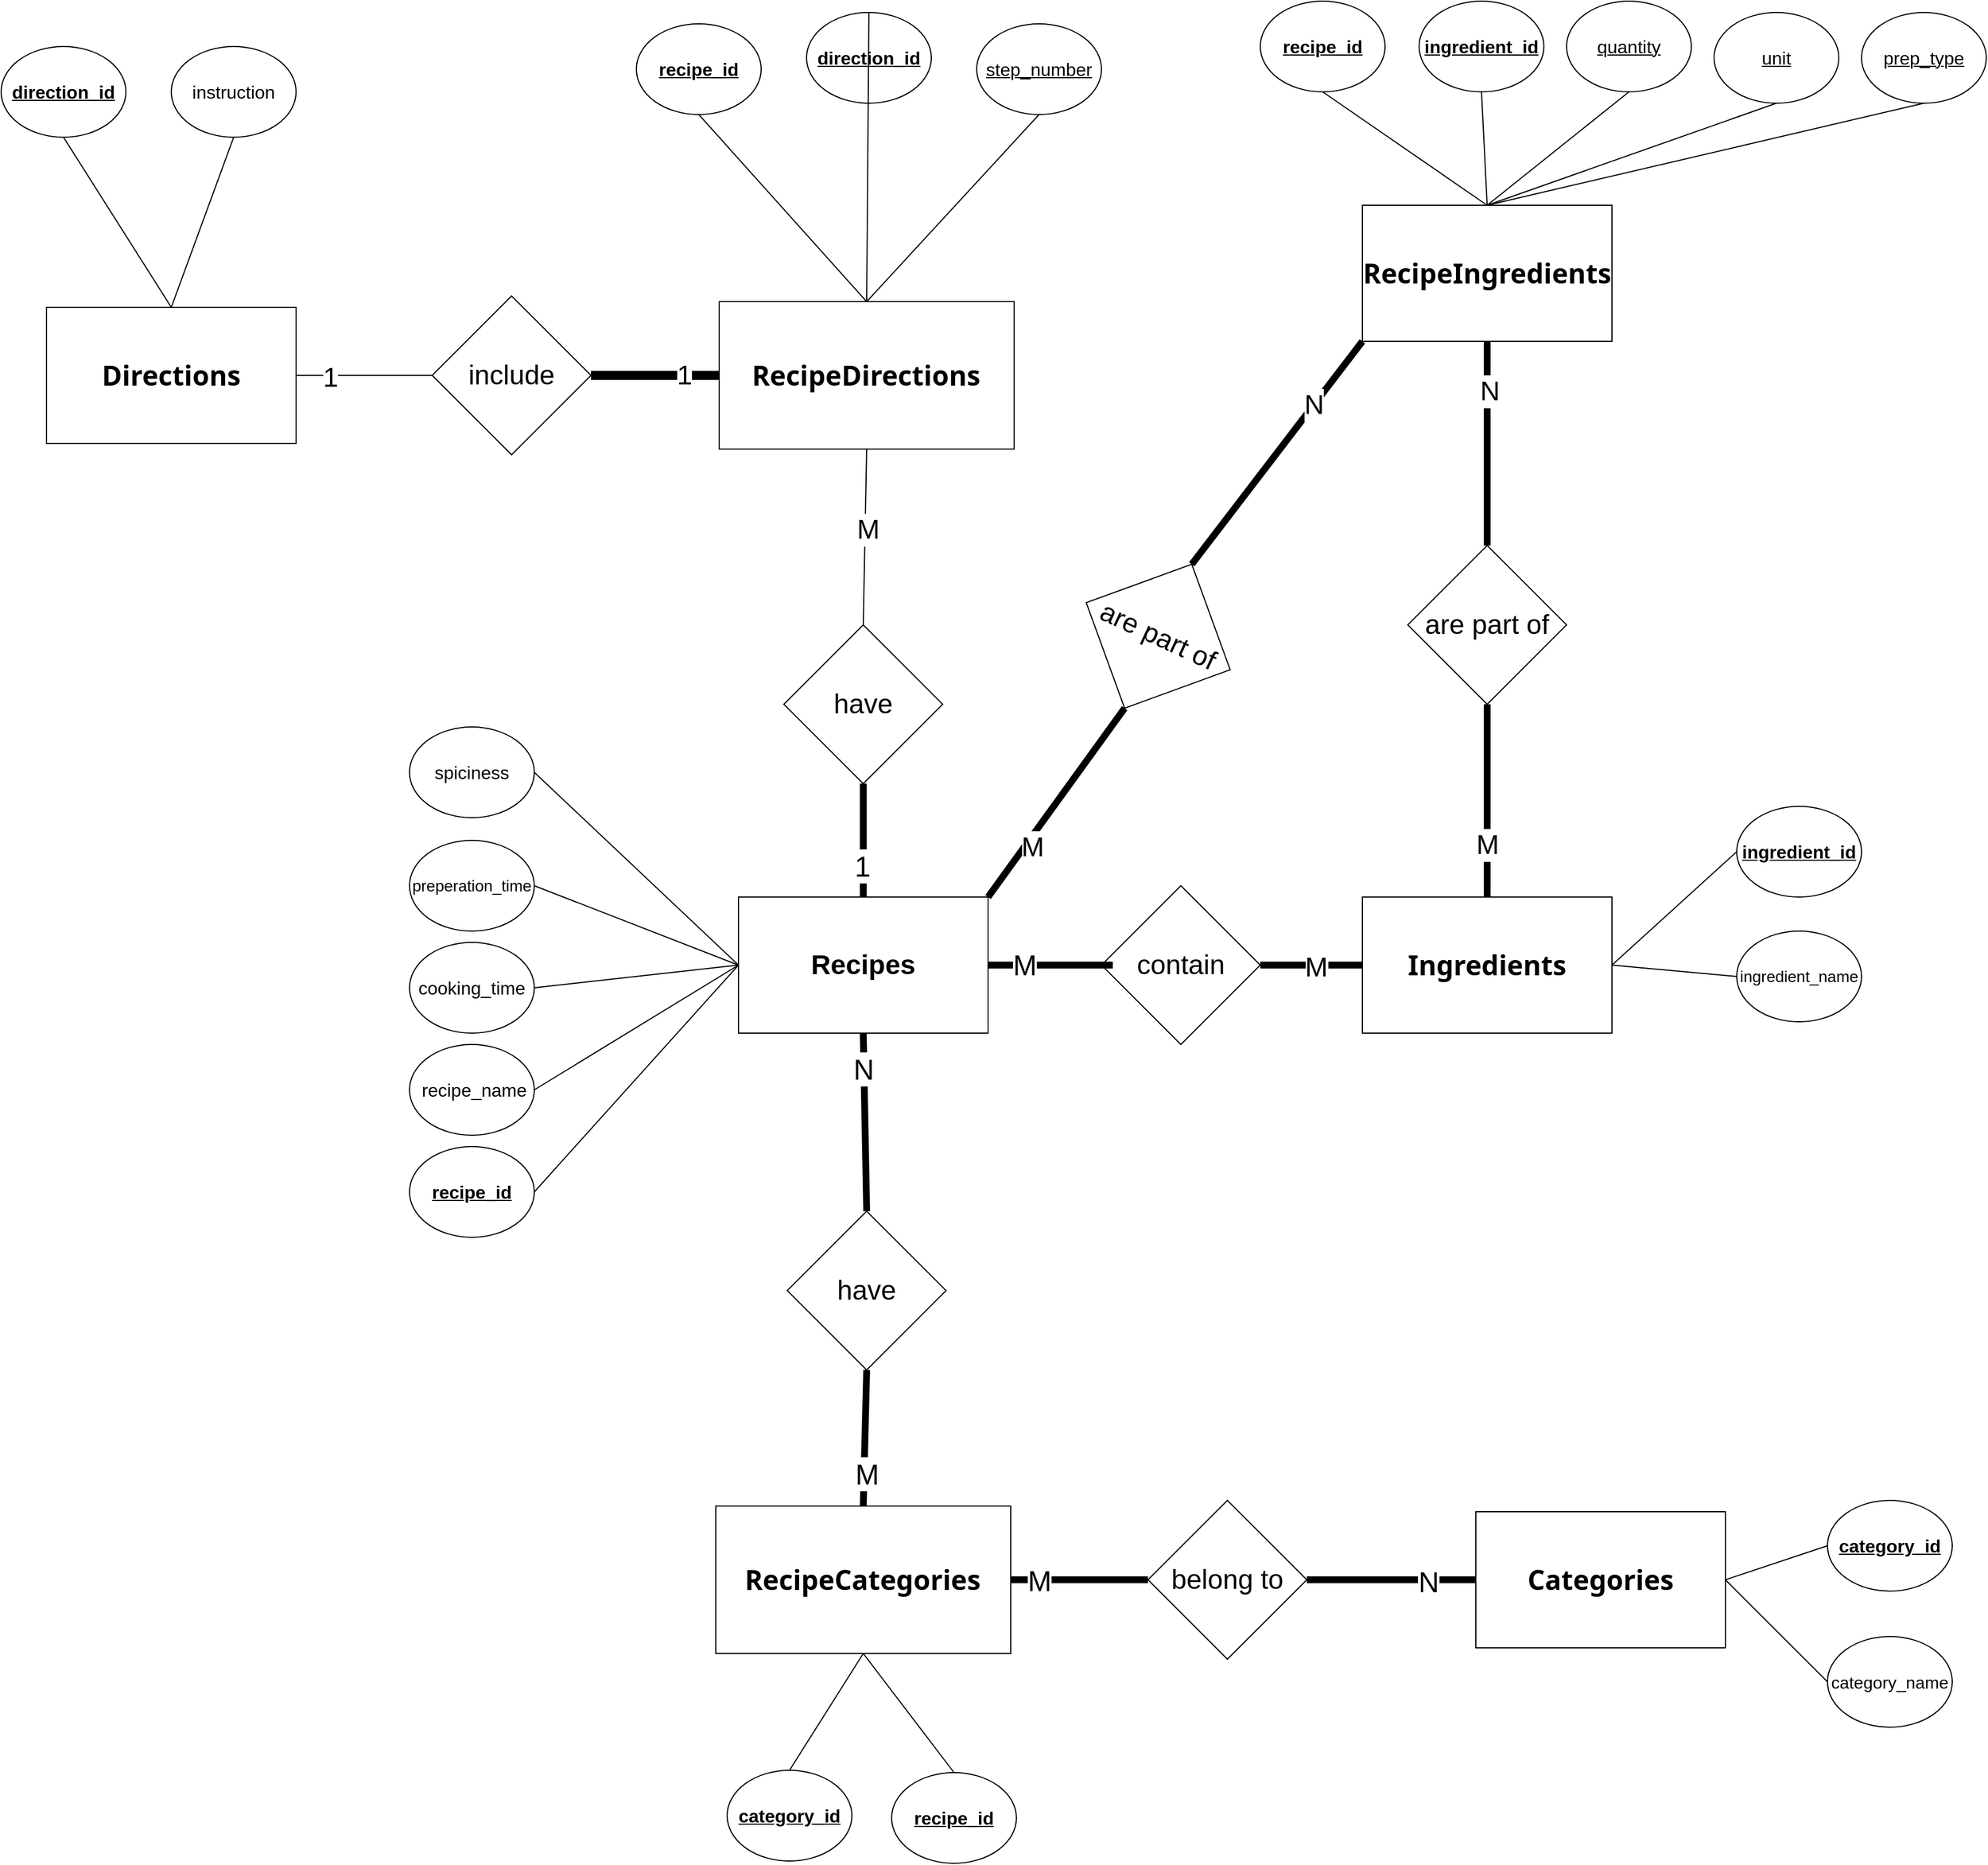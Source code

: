 <mxfile version="23.1.6" type="device">
  <diagram id="R2lEEEUBdFMjLlhIrx00" name="Page-1">
    <mxGraphModel dx="3915" dy="2660" grid="1" gridSize="10" guides="1" tooltips="1" connect="1" arrows="1" fold="1" page="1" pageScale="1" pageWidth="850" pageHeight="1100" math="0" shadow="0" extFonts="Permanent Marker^https://fonts.googleapis.com/css?family=Permanent+Marker">
      <root>
        <mxCell id="0" />
        <mxCell id="1" parent="0" />
        <mxCell id="unJ9gnNb-Jezl2MU4Mml-9" value="&lt;h1&gt;&lt;b&gt;&lt;font&gt;Recipes&lt;/font&gt;&lt;/b&gt;&lt;/h1&gt;" style="rounded=0;whiteSpace=wrap;html=1;fillColor=#FFFFFF;fontColor=#000000;" parent="1" vertex="1">
          <mxGeometry x="340" y="250" width="220" height="120" as="geometry" />
        </mxCell>
        <mxCell id="unJ9gnNb-Jezl2MU4Mml-10" value="&lt;h1&gt;&lt;strong style=&quot;border: 0px solid rgb(227, 227, 227); box-sizing: border-box; caret-color: rgb(236, 236, 236); font-family: Söhne, ui-sans-serif, system-ui, -apple-system, &amp;quot;Segoe UI&amp;quot;, Roboto, Ubuntu, Cantarell, &amp;quot;Noto Sans&amp;quot;, sans-serif, &amp;quot;Helvetica Neue&amp;quot;, Arial, &amp;quot;Apple Color Emoji&amp;quot;, &amp;quot;Segoe UI Emoji&amp;quot;, &amp;quot;Segoe UI Symbol&amp;quot;, &amp;quot;Noto Color Emoji&amp;quot;; text-align: left;&quot;&gt;&lt;font style=&quot;font-size: 24px;&quot;&gt;Ingredients&lt;/font&gt;&lt;/strong&gt;&lt;br&gt;&lt;/h1&gt;" style="rounded=0;whiteSpace=wrap;html=1;fillColor=#FFFFFF;fontColor=#000000;" parent="1" vertex="1">
          <mxGeometry x="890" y="250" width="220" height="120" as="geometry" />
        </mxCell>
        <mxCell id="unJ9gnNb-Jezl2MU4Mml-11" value="&lt;h1&gt;&lt;strong style=&quot;border: 0px solid rgb(227, 227, 227); box-sizing: border-box; caret-color: rgb(236, 236, 236); font-family: Söhne, ui-sans-serif, system-ui, -apple-system, &amp;quot;Segoe UI&amp;quot;, Roboto, Ubuntu, Cantarell, &amp;quot;Noto Sans&amp;quot;, sans-serif, &amp;quot;Helvetica Neue&amp;quot;, Arial, &amp;quot;Apple Color Emoji&amp;quot;, &amp;quot;Segoe UI Emoji&amp;quot;, &amp;quot;Segoe UI Symbol&amp;quot;, &amp;quot;Noto Color Emoji&amp;quot;; text-align: left;&quot;&gt;&lt;font style=&quot;font-size: 24px;&quot;&gt;Directions&lt;/font&gt;&lt;/strong&gt;&lt;br&gt;&lt;/h1&gt;" style="rounded=0;whiteSpace=wrap;html=1;fillColor=#FFFFFF;fontColor=#000000;" parent="1" vertex="1">
          <mxGeometry x="-270" y="-270" width="220" height="120" as="geometry" />
        </mxCell>
        <mxCell id="unJ9gnNb-Jezl2MU4Mml-12" value="&lt;h1&gt;&lt;strong style=&quot;border: 0px solid rgb(227, 227, 227); box-sizing: border-box; caret-color: rgb(236, 236, 236); font-family: Söhne, ui-sans-serif, system-ui, -apple-system, &amp;quot;Segoe UI&amp;quot;, Roboto, Ubuntu, Cantarell, &amp;quot;Noto Sans&amp;quot;, sans-serif, &amp;quot;Helvetica Neue&amp;quot;, Arial, &amp;quot;Apple Color Emoji&amp;quot;, &amp;quot;Segoe UI Emoji&amp;quot;, &amp;quot;Segoe UI Symbol&amp;quot;, &amp;quot;Noto Color Emoji&amp;quot;; text-align: left;&quot;&gt;&lt;font style=&quot;font-size: 24px;&quot;&gt;Categories&lt;/font&gt;&lt;/strong&gt;&lt;br&gt;&lt;/h1&gt;" style="rounded=0;whiteSpace=wrap;html=1;fillColor=#FFFFFF;fontColor=#000000;" parent="1" vertex="1">
          <mxGeometry x="990" y="792" width="220" height="120" as="geometry" />
        </mxCell>
        <mxCell id="unJ9gnNb-Jezl2MU4Mml-15" value="&lt;h1&gt;&lt;strong style=&quot;border: 0px solid rgb(227, 227, 227); box-sizing: border-box; caret-color: rgb(236, 236, 236); font-family: Söhne, ui-sans-serif, system-ui, -apple-system, &amp;quot;Segoe UI&amp;quot;, Roboto, Ubuntu, Cantarell, &amp;quot;Noto Sans&amp;quot;, sans-serif, &amp;quot;Helvetica Neue&amp;quot;, Arial, &amp;quot;Apple Color Emoji&amp;quot;, &amp;quot;Segoe UI Emoji&amp;quot;, &amp;quot;Segoe UI Symbol&amp;quot;, &amp;quot;Noto Color Emoji&amp;quot;; text-align: left;&quot;&gt;&lt;font style=&quot;font-size: 24px;&quot;&gt;RecipeIngredients&lt;/font&gt;&lt;/strong&gt;&lt;br&gt;&lt;/h1&gt;" style="rounded=0;whiteSpace=wrap;html=1;fillColor=#FFFFFF;fontColor=#000000;" parent="1" vertex="1">
          <mxGeometry x="890" y="-360" width="220" height="120" as="geometry" />
        </mxCell>
        <mxCell id="unJ9gnNb-Jezl2MU4Mml-17" value="&lt;font size=&quot;1&quot;&gt;&lt;u style=&quot;font-size: 16px;&quot;&gt;&lt;b&gt;recipe_id&lt;/b&gt;&lt;/u&gt;&lt;/font&gt;" style="ellipse;whiteSpace=wrap;html=1;fillColor=#FFFFFF;fontColor=#000000;" parent="1" vertex="1">
          <mxGeometry x="50" y="470" width="110" height="80" as="geometry" />
        </mxCell>
        <mxCell id="unJ9gnNb-Jezl2MU4Mml-18" value="&lt;font style=&quot;font-size: 16px;&quot;&gt;&amp;nbsp; recipe_name&lt;/font&gt;" style="ellipse;whiteSpace=wrap;html=1;fillColor=#FFFFFF;align=left;fontColor=#000000;" parent="1" vertex="1">
          <mxGeometry x="50" y="380" width="110" height="80" as="geometry" />
        </mxCell>
        <mxCell id="unJ9gnNb-Jezl2MU4Mml-19" value="&lt;font style=&quot;font-size: 16px;&quot;&gt;cooking_time&lt;/font&gt;" style="ellipse;whiteSpace=wrap;html=1;fillColor=#FFFFFF;fontColor=#000000;" parent="1" vertex="1">
          <mxGeometry x="50" y="290" width="110" height="80" as="geometry" />
        </mxCell>
        <mxCell id="unJ9gnNb-Jezl2MU4Mml-20" value="&lt;font style=&quot;font-size: 14px;&quot;&gt;preperation_time&lt;/font&gt;" style="ellipse;whiteSpace=wrap;html=1;fillColor=#FFFFFF;fontColor=#000000;" parent="1" vertex="1">
          <mxGeometry x="50" y="200" width="110" height="80" as="geometry" />
        </mxCell>
        <mxCell id="unJ9gnNb-Jezl2MU4Mml-21" value="&lt;font style=&quot;font-size: 16px;&quot;&gt;spiciness&lt;/font&gt;" style="ellipse;whiteSpace=wrap;html=1;fillColor=#FFFFFF;fontColor=#000000;" parent="1" vertex="1">
          <mxGeometry x="50" y="100" width="110" height="80" as="geometry" />
        </mxCell>
        <mxCell id="unJ9gnNb-Jezl2MU4Mml-22" value="" style="endArrow=none;html=1;rounded=0;entryX=1;entryY=0.5;entryDx=0;entryDy=0;exitX=0;exitY=0.5;exitDx=0;exitDy=0;fillColor=#FFFFFF;fontColor=#000000;" parent="1" source="unJ9gnNb-Jezl2MU4Mml-9" target="unJ9gnNb-Jezl2MU4Mml-17" edge="1">
          <mxGeometry width="50" height="50" relative="1" as="geometry">
            <mxPoint x="410" y="260" as="sourcePoint" />
            <mxPoint x="460" y="210" as="targetPoint" />
          </mxGeometry>
        </mxCell>
        <mxCell id="unJ9gnNb-Jezl2MU4Mml-23" value="" style="endArrow=none;html=1;rounded=0;entryX=1;entryY=0.5;entryDx=0;entryDy=0;exitX=0;exitY=0.5;exitDx=0;exitDy=0;fillColor=#FFFFFF;fontColor=#000000;" parent="1" source="unJ9gnNb-Jezl2MU4Mml-9" target="unJ9gnNb-Jezl2MU4Mml-18" edge="1">
          <mxGeometry width="50" height="50" relative="1" as="geometry">
            <mxPoint x="425" y="200" as="sourcePoint" />
            <mxPoint x="185" y="120" as="targetPoint" />
          </mxGeometry>
        </mxCell>
        <mxCell id="unJ9gnNb-Jezl2MU4Mml-24" value="" style="endArrow=none;html=1;rounded=0;entryX=1;entryY=0.5;entryDx=0;entryDy=0;exitX=0;exitY=0.5;exitDx=0;exitDy=0;fillColor=#FFFFFF;fontColor=#000000;" parent="1" source="unJ9gnNb-Jezl2MU4Mml-9" target="unJ9gnNb-Jezl2MU4Mml-19" edge="1">
          <mxGeometry width="50" height="50" relative="1" as="geometry">
            <mxPoint x="430" y="190" as="sourcePoint" />
            <mxPoint x="310" y="120" as="targetPoint" />
          </mxGeometry>
        </mxCell>
        <mxCell id="unJ9gnNb-Jezl2MU4Mml-25" value="" style="endArrow=none;html=1;rounded=0;entryX=1;entryY=0.5;entryDx=0;entryDy=0;exitX=0;exitY=0.5;exitDx=0;exitDy=0;fillColor=#FFFFFF;fontColor=#000000;" parent="1" source="unJ9gnNb-Jezl2MU4Mml-9" target="unJ9gnNb-Jezl2MU4Mml-20" edge="1">
          <mxGeometry width="50" height="50" relative="1" as="geometry">
            <mxPoint x="445" y="220" as="sourcePoint" />
            <mxPoint x="320" y="130" as="targetPoint" />
          </mxGeometry>
        </mxCell>
        <mxCell id="unJ9gnNb-Jezl2MU4Mml-26" value="" style="endArrow=none;html=1;rounded=0;entryX=1;entryY=0.5;entryDx=0;entryDy=0;exitX=0;exitY=0.5;exitDx=0;exitDy=0;fillColor=#FFFFFF;fontColor=#000000;" parent="1" source="unJ9gnNb-Jezl2MU4Mml-9" target="unJ9gnNb-Jezl2MU4Mml-21" edge="1">
          <mxGeometry width="50" height="50" relative="1" as="geometry">
            <mxPoint x="455" y="230" as="sourcePoint" />
            <mxPoint x="330" y="140" as="targetPoint" />
          </mxGeometry>
        </mxCell>
        <mxCell id="5X70_3H_puwpSHRubpwN-1" value="&lt;font style=&quot;font-size: 16px;&quot;&gt;&lt;b&gt;&lt;u&gt;ingredient_id&lt;/u&gt;&lt;/b&gt;&lt;/font&gt;" style="ellipse;whiteSpace=wrap;html=1;fillColor=#FFFFFF;fontColor=#000000;" parent="1" vertex="1">
          <mxGeometry x="1220" y="170" width="110" height="80" as="geometry" />
        </mxCell>
        <mxCell id="5X70_3H_puwpSHRubpwN-2" value="" style="endArrow=none;html=1;rounded=0;entryX=1;entryY=0.5;entryDx=0;entryDy=0;exitX=0;exitY=0.5;exitDx=0;exitDy=0;fillColor=#FFFFFF;fontColor=#000000;" parent="1" source="5X70_3H_puwpSHRubpwN-1" target="unJ9gnNb-Jezl2MU4Mml-10" edge="1">
          <mxGeometry width="50" height="50" relative="1" as="geometry">
            <mxPoint x="1330" y="310" as="sourcePoint" />
            <mxPoint x="1320" y="140" as="targetPoint" />
          </mxGeometry>
        </mxCell>
        <mxCell id="5X70_3H_puwpSHRubpwN-3" value="&lt;font style=&quot;font-size: 14px;&quot;&gt;ingredient_name&lt;/font&gt;" style="ellipse;whiteSpace=wrap;html=1;fillColor=#FFFFFF;fontColor=#000000;" parent="1" vertex="1">
          <mxGeometry x="1220" y="280" width="110" height="80" as="geometry" />
        </mxCell>
        <mxCell id="5X70_3H_puwpSHRubpwN-4" value="" style="endArrow=none;html=1;rounded=0;entryX=1;entryY=0.5;entryDx=0;entryDy=0;exitX=0;exitY=0.5;exitDx=0;exitDy=0;fillColor=#FFFFFF;fontColor=#000000;" parent="1" source="5X70_3H_puwpSHRubpwN-3" target="unJ9gnNb-Jezl2MU4Mml-10" edge="1">
          <mxGeometry width="50" height="50" relative="1" as="geometry">
            <mxPoint x="1230" y="220" as="sourcePoint" />
            <mxPoint x="1110" y="320" as="targetPoint" />
          </mxGeometry>
        </mxCell>
        <mxCell id="5X70_3H_puwpSHRubpwN-5" value="&lt;font style=&quot;font-size: 16px;&quot;&gt;&lt;b&gt;&lt;u&gt;direction_id&lt;/u&gt;&lt;/b&gt;&lt;/font&gt;" style="ellipse;whiteSpace=wrap;html=1;fillColor=#FFFFFF;fontColor=#000000;" parent="1" vertex="1">
          <mxGeometry x="-310" y="-500" width="110" height="80" as="geometry" />
        </mxCell>
        <mxCell id="5X70_3H_puwpSHRubpwN-6" value="&lt;font style=&quot;font-size: 16px;&quot;&gt;instruction&lt;/font&gt;" style="ellipse;whiteSpace=wrap;html=1;fillColor=#FFFFFF;fontColor=#000000;" parent="1" vertex="1">
          <mxGeometry x="-160" y="-500" width="110" height="80" as="geometry" />
        </mxCell>
        <mxCell id="5X70_3H_puwpSHRubpwN-7" value="" style="endArrow=none;html=1;rounded=0;entryX=0.5;entryY=0;entryDx=0;entryDy=0;exitX=0.5;exitY=1;exitDx=0;exitDy=0;fillColor=#FFFFFF;fontColor=#000000;" parent="1" source="5X70_3H_puwpSHRubpwN-5" target="unJ9gnNb-Jezl2MU4Mml-11" edge="1">
          <mxGeometry width="50" height="50" relative="1" as="geometry">
            <mxPoint x="50" y="-410" as="sourcePoint" />
            <mxPoint x="-40" y="-300" as="targetPoint" />
            <Array as="points" />
          </mxGeometry>
        </mxCell>
        <mxCell id="5X70_3H_puwpSHRubpwN-8" value="" style="endArrow=none;html=1;rounded=0;entryX=0.5;entryY=0;entryDx=0;entryDy=0;exitX=0.5;exitY=1;exitDx=0;exitDy=0;fillColor=#FFFFFF;fontColor=#000000;" parent="1" source="5X70_3H_puwpSHRubpwN-6" target="unJ9gnNb-Jezl2MU4Mml-11" edge="1">
          <mxGeometry width="50" height="50" relative="1" as="geometry">
            <mxPoint x="50" y="-240" as="sourcePoint" />
            <mxPoint x="-30" y="-190" as="targetPoint" />
            <Array as="points" />
          </mxGeometry>
        </mxCell>
        <mxCell id="5X70_3H_puwpSHRubpwN-9" value="&lt;font style=&quot;font-size: 16px;&quot;&gt;&lt;b&gt;&lt;u&gt;category_id&lt;/u&gt;&lt;/b&gt;&lt;/font&gt;" style="ellipse;whiteSpace=wrap;html=1;fillColor=#FFFFFF;fontColor=#000000;" parent="1" vertex="1">
          <mxGeometry x="1300" y="782" width="110" height="80" as="geometry" />
        </mxCell>
        <mxCell id="5X70_3H_puwpSHRubpwN-10" value="&lt;font style=&quot;font-size: 15px;&quot;&gt;category_name&lt;/font&gt;" style="ellipse;whiteSpace=wrap;html=1;fillColor=#FFFFFF;fontColor=#000000;" parent="1" vertex="1">
          <mxGeometry x="1300" y="902" width="110" height="80" as="geometry" />
        </mxCell>
        <mxCell id="5X70_3H_puwpSHRubpwN-11" value="" style="endArrow=none;html=1;rounded=0;entryX=1;entryY=0.5;entryDx=0;entryDy=0;exitX=0;exitY=0.5;exitDx=0;exitDy=0;fillColor=#FFFFFF;fontColor=#000000;" parent="1" source="5X70_3H_puwpSHRubpwN-9" target="unJ9gnNb-Jezl2MU4Mml-12" edge="1">
          <mxGeometry width="50" height="50" relative="1" as="geometry">
            <mxPoint x="1330" y="672" as="sourcePoint" />
            <mxPoint x="1240" y="882" as="targetPoint" />
            <Array as="points" />
          </mxGeometry>
        </mxCell>
        <mxCell id="5X70_3H_puwpSHRubpwN-12" value="" style="endArrow=none;html=1;rounded=0;entryX=1;entryY=0.5;entryDx=0;entryDy=0;exitX=0;exitY=0.5;exitDx=0;exitDy=0;fillColor=#FFFFFF;fontColor=#000000;" parent="1" source="5X70_3H_puwpSHRubpwN-10" target="unJ9gnNb-Jezl2MU4Mml-12" edge="1">
          <mxGeometry width="50" height="50" relative="1" as="geometry">
            <mxPoint x="1330" y="842" as="sourcePoint" />
            <mxPoint x="1240" y="882" as="targetPoint" />
            <Array as="points" />
          </mxGeometry>
        </mxCell>
        <mxCell id="5X70_3H_puwpSHRubpwN-13" value="&lt;font style=&quot;font-size: 16px;&quot;&gt;&lt;b&gt;&lt;u&gt;recipe_id&lt;/u&gt;&lt;/b&gt;&lt;/font&gt;" style="ellipse;whiteSpace=wrap;html=1;fillColor=#FFFFFF;fontColor=#000000;" parent="1" vertex="1">
          <mxGeometry x="475" y="1022" width="110" height="80" as="geometry" />
        </mxCell>
        <mxCell id="5X70_3H_puwpSHRubpwN-14" value="&lt;b style=&quot;border-color: var(--border-color); caret-color: rgb(255, 255, 255); font-size: 16px;&quot;&gt;&lt;u style=&quot;border-color: var(--border-color);&quot;&gt;category_id&lt;/u&gt;&lt;/b&gt;" style="ellipse;whiteSpace=wrap;html=1;fillColor=#FFFFFF;fontColor=#000000;" parent="1" vertex="1">
          <mxGeometry x="330" y="1020" width="110" height="80" as="geometry" />
        </mxCell>
        <mxCell id="5X70_3H_puwpSHRubpwN-15" value="" style="endArrow=none;html=1;rounded=0;exitX=0.5;exitY=0;exitDx=0;exitDy=0;entryX=0.5;entryY=1;entryDx=0;entryDy=0;fillColor=#FFFFFF;fontColor=#000000;" parent="1" source="5X70_3H_puwpSHRubpwN-13" target="IqhT8fRPCh5wSAFW7fhL-16" edge="1">
          <mxGeometry width="50" height="50" relative="1" as="geometry">
            <mxPoint x="1335" y="1122" as="sourcePoint" />
            <mxPoint x="455" y="912" as="targetPoint" />
            <Array as="points" />
          </mxGeometry>
        </mxCell>
        <mxCell id="5X70_3H_puwpSHRubpwN-16" value="" style="endArrow=none;html=1;rounded=0;entryX=0.5;entryY=1;entryDx=0;entryDy=0;exitX=0.5;exitY=0;exitDx=0;exitDy=0;fillColor=#FFFFFF;fontColor=#000000;" parent="1" source="5X70_3H_puwpSHRubpwN-14" target="IqhT8fRPCh5wSAFW7fhL-16" edge="1">
          <mxGeometry width="50" height="50" relative="1" as="geometry">
            <mxPoint x="1335" y="1292" as="sourcePoint" />
            <mxPoint x="455" y="912" as="targetPoint" />
            <Array as="points" />
          </mxGeometry>
        </mxCell>
        <mxCell id="5X70_3H_puwpSHRubpwN-18" value="&lt;font style=&quot;font-size: 16px;&quot;&gt;&lt;b&gt;&lt;u&gt;recipe_id&lt;/u&gt;&lt;/b&gt;&lt;/font&gt;" style="ellipse;whiteSpace=wrap;html=1;fillColor=#FFFFFF;fontColor=#000000;" parent="1" vertex="1">
          <mxGeometry x="800" y="-540" width="110" height="80" as="geometry" />
        </mxCell>
        <mxCell id="5X70_3H_puwpSHRubpwN-19" value="&lt;b style=&quot;border-color: var(--border-color); caret-color: rgb(255, 255, 255); font-size: 16px;&quot;&gt;&lt;u style=&quot;border-color: var(--border-color);&quot;&gt;ingredient_id&lt;/u&gt;&lt;/b&gt;" style="ellipse;whiteSpace=wrap;html=1;fillColor=#FFFFFF;fontColor=#000000;" parent="1" vertex="1">
          <mxGeometry x="940" y="-540" width="110" height="80" as="geometry" />
        </mxCell>
        <mxCell id="5X70_3H_puwpSHRubpwN-20" value="" style="endArrow=none;html=1;rounded=0;exitX=0.5;exitY=1;exitDx=0;exitDy=0;entryX=0.5;entryY=0;entryDx=0;entryDy=0;fillColor=#FFFFFF;fontColor=#000000;" parent="1" source="5X70_3H_puwpSHRubpwN-18" target="unJ9gnNb-Jezl2MU4Mml-15" edge="1">
          <mxGeometry width="50" height="50" relative="1" as="geometry">
            <mxPoint x="1300" y="-540" as="sourcePoint" />
            <mxPoint x="1170" y="-310" as="targetPoint" />
            <Array as="points" />
          </mxGeometry>
        </mxCell>
        <mxCell id="5X70_3H_puwpSHRubpwN-21" value="" style="endArrow=none;html=1;rounded=0;entryX=0.5;entryY=0;entryDx=0;entryDy=0;exitX=0.5;exitY=1;exitDx=0;exitDy=0;fillColor=#FFFFFF;fontColor=#000000;" parent="1" source="5X70_3H_puwpSHRubpwN-19" target="unJ9gnNb-Jezl2MU4Mml-15" edge="1">
          <mxGeometry width="50" height="50" relative="1" as="geometry">
            <mxPoint x="1300" y="-370" as="sourcePoint" />
            <mxPoint x="1170" y="-310" as="targetPoint" />
            <Array as="points" />
          </mxGeometry>
        </mxCell>
        <mxCell id="5X70_3H_puwpSHRubpwN-22" value="&lt;font style=&quot;font-size: 16px;&quot;&gt;&lt;span&gt;&lt;span&gt;quantity&lt;/span&gt;&lt;/span&gt;&lt;/font&gt;" style="ellipse;whiteSpace=wrap;html=1;fillColor=#FFFFFF;fontStyle=4;fontColor=#000000;" parent="1" vertex="1">
          <mxGeometry x="1070" y="-540" width="110" height="80" as="geometry" />
        </mxCell>
        <mxCell id="5X70_3H_puwpSHRubpwN-23" value="&lt;span style=&quot;border-color: var(--border-color); caret-color: rgb(255, 255, 255); font-size: 16px;&quot;&gt;&lt;span style=&quot;border-color: var(--border-color);&quot;&gt;unit&lt;/span&gt;&lt;/span&gt;" style="ellipse;whiteSpace=wrap;html=1;fillColor=#FFFFFF;fontStyle=4;fontColor=#000000;" parent="1" vertex="1">
          <mxGeometry x="1200" y="-530" width="110" height="80" as="geometry" />
        </mxCell>
        <mxCell id="5X70_3H_puwpSHRubpwN-24" value="" style="endArrow=none;html=1;rounded=0;exitX=0.5;exitY=1;exitDx=0;exitDy=0;entryX=0.5;entryY=0;entryDx=0;entryDy=0;fillColor=#FFFFFF;fontColor=#000000;" parent="1" source="5X70_3H_puwpSHRubpwN-22" target="unJ9gnNb-Jezl2MU4Mml-15" edge="1">
          <mxGeometry width="50" height="50" relative="1" as="geometry">
            <mxPoint x="1300" y="-330" as="sourcePoint" />
            <mxPoint x="1170" y="-100" as="targetPoint" />
            <Array as="points" />
          </mxGeometry>
        </mxCell>
        <mxCell id="5X70_3H_puwpSHRubpwN-25" value="" style="endArrow=none;html=1;rounded=0;entryX=0.5;entryY=0;entryDx=0;entryDy=0;exitX=0.5;exitY=1;exitDx=0;exitDy=0;fillColor=#FFFFFF;fontColor=#000000;" parent="1" source="5X70_3H_puwpSHRubpwN-23" target="unJ9gnNb-Jezl2MU4Mml-15" edge="1">
          <mxGeometry width="50" height="50" relative="1" as="geometry">
            <mxPoint x="1300" y="-160" as="sourcePoint" />
            <mxPoint x="1170" y="-100" as="targetPoint" />
            <Array as="points" />
          </mxGeometry>
        </mxCell>
        <mxCell id="5X70_3H_puwpSHRubpwN-26" value="&lt;span style=&quot;border-color: var(--border-color); caret-color: rgb(255, 255, 255); font-size: 16px;&quot;&gt;&lt;span style=&quot;border-color: var(--border-color);&quot;&gt;prep_type&lt;/span&gt;&lt;/span&gt;" style="ellipse;whiteSpace=wrap;html=1;fillColor=#FFFFFF;fontStyle=4;fontColor=#000000;" parent="1" vertex="1">
          <mxGeometry x="1330" y="-530" width="110" height="80" as="geometry" />
        </mxCell>
        <mxCell id="5X70_3H_puwpSHRubpwN-27" value="" style="endArrow=none;html=1;rounded=0;entryX=0.5;entryY=0;entryDx=0;entryDy=0;exitX=0.5;exitY=1;exitDx=0;exitDy=0;fillColor=#FFFFFF;fontColor=#000000;" parent="1" source="5X70_3H_puwpSHRubpwN-26" target="unJ9gnNb-Jezl2MU4Mml-15" edge="1">
          <mxGeometry width="50" height="50" relative="1" as="geometry">
            <mxPoint x="1250" y="-40" as="sourcePoint" />
            <mxPoint x="1120" y="-290" as="targetPoint" />
            <Array as="points" />
          </mxGeometry>
        </mxCell>
        <mxCell id="5X70_3H_puwpSHRubpwN-28" value="&lt;font style=&quot;font-size: 16px;&quot;&gt;&lt;b&gt;&lt;u&gt;recipe_id&lt;/u&gt;&lt;/b&gt;&lt;/font&gt;" style="ellipse;whiteSpace=wrap;html=1;fillColor=#FFFFFF;fontColor=#000000;" parent="1" vertex="1">
          <mxGeometry x="250" y="-520" width="110" height="80" as="geometry" />
        </mxCell>
        <mxCell id="5X70_3H_puwpSHRubpwN-29" value="&lt;font style=&quot;font-size: 16px;&quot;&gt;&lt;b&gt;&lt;u&gt;direction_id&lt;/u&gt;&lt;/b&gt;&lt;/font&gt;" style="ellipse;whiteSpace=wrap;html=1;fillColor=#FFFFFF;fontColor=#000000;" parent="1" vertex="1">
          <mxGeometry x="400" y="-530" width="110" height="80" as="geometry" />
        </mxCell>
        <mxCell id="5X70_3H_puwpSHRubpwN-30" value="&lt;span style=&quot;border-color: var(--border-color); caret-color: rgb(255, 255, 255); font-size: 16px;&quot;&gt;&lt;span style=&quot;border-color: var(--border-color);&quot;&gt;step_number&lt;/span&gt;&lt;/span&gt;" style="ellipse;whiteSpace=wrap;html=1;fillColor=#FFFFFF;fontStyle=4;fontColor=#000000;" parent="1" vertex="1">
          <mxGeometry x="550" y="-520" width="110" height="80" as="geometry" />
        </mxCell>
        <mxCell id="5X70_3H_puwpSHRubpwN-31" value="" style="endArrow=none;html=1;rounded=0;exitX=0.5;exitY=1;exitDx=0;exitDy=0;entryX=0.5;entryY=0;entryDx=0;entryDy=0;fillColor=#FFFFFF;fontColor=#000000;" parent="1" source="5X70_3H_puwpSHRubpwN-28" target="IqhT8fRPCh5wSAFW7fhL-5" edge="1">
          <mxGeometry width="50" height="50" relative="1" as="geometry">
            <mxPoint x="815" y="-340" as="sourcePoint" />
            <mxPoint x="445" y="-270" as="targetPoint" />
          </mxGeometry>
        </mxCell>
        <mxCell id="5X70_3H_puwpSHRubpwN-32" value="" style="endArrow=none;html=1;rounded=0;exitX=0.5;exitY=0;exitDx=0;exitDy=0;entryX=0.5;entryY=0;entryDx=0;entryDy=0;fillColor=#FFFFFF;fontColor=#000000;" parent="1" source="5X70_3H_puwpSHRubpwN-29" target="IqhT8fRPCh5wSAFW7fhL-5" edge="1">
          <mxGeometry width="50" height="50" relative="1" as="geometry">
            <mxPoint x="290" y="-20" as="sourcePoint" />
            <mxPoint x="445" y="-270" as="targetPoint" />
          </mxGeometry>
        </mxCell>
        <mxCell id="5X70_3H_puwpSHRubpwN-33" value="" style="endArrow=none;html=1;rounded=0;exitX=0.5;exitY=1;exitDx=0;exitDy=0;entryX=0.5;entryY=0;entryDx=0;entryDy=0;fillColor=#FFFFFF;fontColor=#000000;" parent="1" source="5X70_3H_puwpSHRubpwN-30" target="IqhT8fRPCh5wSAFW7fhL-5" edge="1">
          <mxGeometry width="50" height="50" relative="1" as="geometry">
            <mxPoint x="440" y="-20" as="sourcePoint" />
            <mxPoint x="445" y="-270" as="targetPoint" />
          </mxGeometry>
        </mxCell>
        <mxCell id="5X70_3H_puwpSHRubpwN-34" value="&lt;font style=&quot;font-size: 24px;&quot;&gt;contain&lt;/font&gt;" style="rhombus;whiteSpace=wrap;html=1;fillColor=#FFFFFF;fontColor=#000000;" parent="1" vertex="1">
          <mxGeometry x="660" y="240" width="140" height="140" as="geometry" />
        </mxCell>
        <mxCell id="ERNmaeZfTY2ursN2km8a-1" value="" style="endArrow=none;html=1;rounded=0;exitX=1;exitY=0.5;exitDx=0;exitDy=0;strokeWidth=6;fillColor=#FFFFFF;fontColor=#000000;" parent="1" source="unJ9gnNb-Jezl2MU4Mml-9" edge="1">
          <mxGeometry width="50" height="50" relative="1" as="geometry">
            <mxPoint x="770" y="350" as="sourcePoint" />
            <mxPoint x="670" y="310" as="targetPoint" />
          </mxGeometry>
        </mxCell>
        <mxCell id="ERNmaeZfTY2ursN2km8a-3" value="&lt;font style=&quot;font-size: 25px;&quot;&gt;M&lt;/font&gt;" style="edgeLabel;html=1;align=center;verticalAlign=middle;resizable=0;points=[];fillColor=#FFFFFF;fontColor=#000000;" parent="ERNmaeZfTY2ursN2km8a-1" vertex="1" connectable="0">
          <mxGeometry x="-0.43" y="1" relative="1" as="geometry">
            <mxPoint as="offset" />
          </mxGeometry>
        </mxCell>
        <mxCell id="ERNmaeZfTY2ursN2km8a-2" value="" style="endArrow=none;html=1;rounded=0;exitX=1;exitY=0.5;exitDx=0;exitDy=0;entryX=0;entryY=0.5;entryDx=0;entryDy=0;strokeWidth=6;fillColor=#FFFFFF;fontColor=#000000;" parent="1" source="5X70_3H_puwpSHRubpwN-34" target="unJ9gnNb-Jezl2MU4Mml-10" edge="1">
          <mxGeometry width="50" height="50" relative="1" as="geometry">
            <mxPoint x="720" y="430" as="sourcePoint" />
            <mxPoint x="830" y="430" as="targetPoint" />
          </mxGeometry>
        </mxCell>
        <mxCell id="ERNmaeZfTY2ursN2km8a-5" value="M" style="edgeLabel;html=1;align=center;verticalAlign=middle;resizable=0;points=[];fontSize=24;fillColor=#FFFFFF;fontColor=#000000;" parent="ERNmaeZfTY2ursN2km8a-2" vertex="1" connectable="0">
          <mxGeometry x="0.092" y="-2" relative="1" as="geometry">
            <mxPoint as="offset" />
          </mxGeometry>
        </mxCell>
        <mxCell id="ERNmaeZfTY2ursN2km8a-6" value="&lt;font size=&quot;5&quot;&gt;&lt;span style=&quot;caret-color: rgb(255, 255, 255);&quot;&gt;have&lt;/span&gt;&lt;/font&gt;" style="rhombus;whiteSpace=wrap;html=1;fillColor=#FFFFFF;fontColor=#000000;" parent="1" vertex="1">
          <mxGeometry x="383" y="527" width="140" height="140" as="geometry" />
        </mxCell>
        <mxCell id="ERNmaeZfTY2ursN2km8a-7" value="" style="endArrow=none;html=1;rounded=0;exitX=0.5;exitY=1;exitDx=0;exitDy=0;entryX=0.5;entryY=0;entryDx=0;entryDy=0;strokeWidth=6;fillColor=#FFFFFF;fontColor=#000000;" parent="1" source="unJ9gnNb-Jezl2MU4Mml-9" target="ERNmaeZfTY2ursN2km8a-6" edge="1">
          <mxGeometry width="50" height="50" relative="1" as="geometry">
            <mxPoint x="570" y="320" as="sourcePoint" />
            <mxPoint x="680" y="320" as="targetPoint" />
          </mxGeometry>
        </mxCell>
        <mxCell id="ERNmaeZfTY2ursN2km8a-8" value="&lt;span style=&quot;font-size: 25px;&quot;&gt;N&lt;/span&gt;" style="edgeLabel;html=1;align=center;verticalAlign=middle;resizable=0;points=[];fillColor=#FFFFFF;fontColor=#000000;" parent="ERNmaeZfTY2ursN2km8a-7" vertex="1" connectable="0">
          <mxGeometry x="-0.43" y="1" relative="1" as="geometry">
            <mxPoint x="-2" y="-14" as="offset" />
          </mxGeometry>
        </mxCell>
        <mxCell id="ERNmaeZfTY2ursN2km8a-9" value="" style="endArrow=none;html=1;rounded=0;entryX=0.5;entryY=0;entryDx=0;entryDy=0;exitX=0.5;exitY=1;exitDx=0;exitDy=0;strokeWidth=6;fillColor=#FFFFFF;fontColor=#000000;" parent="1" source="ERNmaeZfTY2ursN2km8a-6" target="IqhT8fRPCh5wSAFW7fhL-16" edge="1">
          <mxGeometry width="50" height="50" relative="1" as="geometry">
            <mxPoint x="453" y="680" as="sourcePoint" />
            <mxPoint x="260" y="800" as="targetPoint" />
          </mxGeometry>
        </mxCell>
        <mxCell id="ERNmaeZfTY2ursN2km8a-10" value="&lt;font style=&quot;font-size: 25px;&quot;&gt;M&lt;/font&gt;" style="edgeLabel;html=1;align=center;verticalAlign=middle;resizable=0;points=[];fillColor=#FFFFFF;fontColor=#000000;" parent="ERNmaeZfTY2ursN2km8a-9" vertex="1" connectable="0">
          <mxGeometry x="-0.43" y="1" relative="1" as="geometry">
            <mxPoint y="57" as="offset" />
          </mxGeometry>
        </mxCell>
        <mxCell id="ERNmaeZfTY2ursN2km8a-12" value="" style="endArrow=none;html=1;rounded=0;exitX=0;exitY=0.5;exitDx=0;exitDy=0;entryX=1;entryY=0.5;entryDx=0;entryDy=0;strokeWidth=6;fillColor=#FFFFFF;fontColor=#000000;" parent="1" source="unJ9gnNb-Jezl2MU4Mml-12" target="ERNmaeZfTY2ursN2km8a-14" edge="1">
          <mxGeometry width="50" height="50" relative="1" as="geometry">
            <mxPoint x="550" y="212" as="sourcePoint" />
            <mxPoint x="850" y="862" as="targetPoint" />
          </mxGeometry>
        </mxCell>
        <mxCell id="ERNmaeZfTY2ursN2km8a-13" value="&lt;font style=&quot;font-size: 25px;&quot;&gt;N&lt;/font&gt;" style="edgeLabel;html=1;align=center;verticalAlign=middle;resizable=0;points=[];fillColor=#FFFFFF;fontColor=#000000;" parent="ERNmaeZfTY2ursN2km8a-12" vertex="1" connectable="0">
          <mxGeometry x="-0.43" y="1" relative="1" as="geometry">
            <mxPoint as="offset" />
          </mxGeometry>
        </mxCell>
        <mxCell id="ERNmaeZfTY2ursN2km8a-14" value="&lt;font size=&quot;5&quot;&gt;&lt;span style=&quot;caret-color: rgb(255, 255, 255);&quot;&gt;belong to&lt;/span&gt;&lt;/font&gt;" style="rhombus;whiteSpace=wrap;html=1;fillColor=#FFFFFF;fontColor=#000000;" parent="1" vertex="1">
          <mxGeometry x="701" y="782" width="140" height="140" as="geometry" />
        </mxCell>
        <mxCell id="ERNmaeZfTY2ursN2km8a-15" value="" style="endArrow=none;html=1;rounded=0;exitX=0;exitY=0.5;exitDx=0;exitDy=0;entryX=1;entryY=0.5;entryDx=0;entryDy=0;strokeWidth=6;fillColor=#FFFFFF;fontColor=#000000;" parent="1" source="ERNmaeZfTY2ursN2km8a-14" target="IqhT8fRPCh5wSAFW7fhL-16" edge="1">
          <mxGeometry width="50" height="50" relative="1" as="geometry">
            <mxPoint x="463" y="572" as="sourcePoint" />
            <mxPoint x="565" y="852" as="targetPoint" />
          </mxGeometry>
        </mxCell>
        <mxCell id="ERNmaeZfTY2ursN2km8a-16" value="&lt;font style=&quot;font-size: 25px;&quot;&gt;M&lt;/font&gt;" style="edgeLabel;html=1;align=center;verticalAlign=middle;resizable=0;points=[];fillColor=#FFFFFF;fontColor=#000000;" parent="ERNmaeZfTY2ursN2km8a-15" vertex="1" connectable="0">
          <mxGeometry x="-0.43" y="1" relative="1" as="geometry">
            <mxPoint x="-62" y="-1" as="offset" />
          </mxGeometry>
        </mxCell>
        <mxCell id="ERNmaeZfTY2ursN2km8a-17" value="&lt;font style=&quot;font-size: 24px;&quot;&gt;have&lt;/font&gt;" style="rhombus;whiteSpace=wrap;html=1;fillColor=#FFFFFF;fontColor=#000000;" parent="1" vertex="1">
          <mxGeometry x="380" y="10" width="140" height="140" as="geometry" />
        </mxCell>
        <mxCell id="ERNmaeZfTY2ursN2km8a-18" value="" style="endArrow=none;html=1;rounded=0;exitX=0.5;exitY=0;exitDx=0;exitDy=0;entryX=0.5;entryY=1;entryDx=0;entryDy=0;strokeWidth=6;fillColor=#FFFFFF;fontColor=#000000;" parent="1" source="unJ9gnNb-Jezl2MU4Mml-9" target="ERNmaeZfTY2ursN2km8a-17" edge="1">
          <mxGeometry width="50" height="50" relative="1" as="geometry">
            <mxPoint x="300" y="80" as="sourcePoint" />
            <mxPoint x="410" y="80" as="targetPoint" />
          </mxGeometry>
        </mxCell>
        <mxCell id="ERNmaeZfTY2ursN2km8a-19" value="&lt;font style=&quot;font-size: 25px;&quot;&gt;1&lt;/font&gt;" style="edgeLabel;html=1;align=center;verticalAlign=middle;resizable=0;points=[];fillColor=#FFFFFF;fontColor=#000000;" parent="ERNmaeZfTY2ursN2km8a-18" vertex="1" connectable="0">
          <mxGeometry x="-0.43" y="1" relative="1" as="geometry">
            <mxPoint as="offset" />
          </mxGeometry>
        </mxCell>
        <mxCell id="ERNmaeZfTY2ursN2km8a-20" value="" style="endArrow=none;html=1;rounded=0;exitX=0.5;exitY=0;exitDx=0;exitDy=0;entryX=0.5;entryY=1;entryDx=0;entryDy=0;fillColor=#FFFFFF;fontColor=#000000;" parent="1" source="ERNmaeZfTY2ursN2km8a-17" target="IqhT8fRPCh5wSAFW7fhL-5" edge="1">
          <mxGeometry width="50" height="50" relative="1" as="geometry">
            <mxPoint x="460" y="200" as="sourcePoint" />
            <mxPoint x="445" y="-150" as="targetPoint" />
          </mxGeometry>
        </mxCell>
        <mxCell id="ERNmaeZfTY2ursN2km8a-21" value="M" style="edgeLabel;html=1;align=center;verticalAlign=middle;resizable=0;points=[];fontSize=24;fillColor=#FFFFFF;fontColor=#000000;" parent="ERNmaeZfTY2ursN2km8a-20" vertex="1" connectable="0">
          <mxGeometry x="0.092" y="-2" relative="1" as="geometry">
            <mxPoint as="offset" />
          </mxGeometry>
        </mxCell>
        <mxCell id="ERNmaeZfTY2ursN2km8a-23" value="&lt;font style=&quot;font-size: 24px;&quot;&gt;are part of&lt;/font&gt;" style="rhombus;whiteSpace=wrap;html=1;fillColor=#FFFFFF;rotation=25;fontColor=#000000;" parent="1" vertex="1">
          <mxGeometry x="640" y="-50" width="140" height="140" as="geometry" />
        </mxCell>
        <mxCell id="ERNmaeZfTY2ursN2km8a-24" value="&lt;font style=&quot;font-size: 24px;&quot;&gt;are part of&lt;/font&gt;" style="rhombus;whiteSpace=wrap;html=1;fillColor=#FFFFFF;fontColor=#000000;" parent="1" vertex="1">
          <mxGeometry x="930" y="-60" width="140" height="140" as="geometry" />
        </mxCell>
        <mxCell id="ERNmaeZfTY2ursN2km8a-26" value="" style="endArrow=none;html=1;rounded=0;exitX=0;exitY=1;exitDx=0;exitDy=0;entryX=0.5;entryY=0;entryDx=0;entryDy=0;strokeWidth=6;fillColor=#FFFFFF;fontColor=#000000;" parent="1" source="unJ9gnNb-Jezl2MU4Mml-15" target="ERNmaeZfTY2ursN2km8a-23" edge="1">
          <mxGeometry width="50" height="50" relative="1" as="geometry">
            <mxPoint x="615" y="-430" as="sourcePoint" />
            <mxPoint x="455" y="-270" as="targetPoint" />
          </mxGeometry>
        </mxCell>
        <mxCell id="IqhT8fRPCh5wSAFW7fhL-14" value="N" style="edgeLabel;html=1;align=center;verticalAlign=middle;resizable=0;points=[];fontSize=24;fillColor=#FFFFFF;fontColor=#000000;" vertex="1" connectable="0" parent="ERNmaeZfTY2ursN2km8a-26">
          <mxGeometry x="-0.432" y="-1" relative="1" as="geometry">
            <mxPoint as="offset" />
          </mxGeometry>
        </mxCell>
        <mxCell id="ERNmaeZfTY2ursN2km8a-27" value="" style="endArrow=none;html=1;rounded=0;exitX=0.5;exitY=1;exitDx=0;exitDy=0;entryX=1;entryY=0;entryDx=0;entryDy=0;strokeWidth=6;fillColor=#FFFFFF;fontColor=#000000;" parent="1" source="ERNmaeZfTY2ursN2km8a-23" target="unJ9gnNb-Jezl2MU4Mml-9" edge="1">
          <mxGeometry width="50" height="50" relative="1" as="geometry">
            <mxPoint x="900" y="-290" as="sourcePoint" />
            <mxPoint x="730" y="-70" as="targetPoint" />
          </mxGeometry>
        </mxCell>
        <mxCell id="IqhT8fRPCh5wSAFW7fhL-13" value="M" style="edgeLabel;html=1;align=center;verticalAlign=middle;resizable=0;points=[];fontSize=24;fillColor=#FFFFFF;fontColor=#000000;" vertex="1" connectable="0" parent="ERNmaeZfTY2ursN2km8a-27">
          <mxGeometry x="0.429" y="5" relative="1" as="geometry">
            <mxPoint as="offset" />
          </mxGeometry>
        </mxCell>
        <mxCell id="ERNmaeZfTY2ursN2km8a-28" value="" style="endArrow=none;html=1;rounded=0;exitX=0.5;exitY=1;exitDx=0;exitDy=0;entryX=0.5;entryY=0;entryDx=0;entryDy=0;strokeWidth=6;fillColor=#FFFFFF;fontColor=#000000;" parent="1" source="unJ9gnNb-Jezl2MU4Mml-15" target="ERNmaeZfTY2ursN2km8a-24" edge="1">
          <mxGeometry width="50" height="50" relative="1" as="geometry">
            <mxPoint x="900" y="-230" as="sourcePoint" />
            <mxPoint x="750" y="-33" as="targetPoint" />
          </mxGeometry>
        </mxCell>
        <mxCell id="IqhT8fRPCh5wSAFW7fhL-12" value="N" style="edgeLabel;html=1;align=center;verticalAlign=middle;resizable=0;points=[];fontSize=24;fillColor=#FFFFFF;fontColor=#000000;" vertex="1" connectable="0" parent="ERNmaeZfTY2ursN2km8a-28">
          <mxGeometry x="-0.515" y="2" relative="1" as="geometry">
            <mxPoint as="offset" />
          </mxGeometry>
        </mxCell>
        <mxCell id="ERNmaeZfTY2ursN2km8a-29" value="" style="endArrow=none;html=1;rounded=0;entryX=0.5;entryY=0;entryDx=0;entryDy=0;exitX=0.5;exitY=1;exitDx=0;exitDy=0;strokeWidth=6;fillColor=#FFFFFF;fontColor=#000000;" parent="1" source="ERNmaeZfTY2ursN2km8a-24" target="unJ9gnNb-Jezl2MU4Mml-10" edge="1">
          <mxGeometry width="50" height="50" relative="1" as="geometry">
            <mxPoint x="1000" y="70" as="sourcePoint" />
            <mxPoint x="1010" y="-50" as="targetPoint" />
          </mxGeometry>
        </mxCell>
        <mxCell id="IqhT8fRPCh5wSAFW7fhL-11" value="M" style="edgeLabel;html=1;align=center;verticalAlign=middle;resizable=0;points=[];fontSize=24;fillColor=#FFFFFF;fontColor=#000000;" vertex="1" connectable="0" parent="ERNmaeZfTY2ursN2km8a-29">
          <mxGeometry x="0.455" y="7" relative="1" as="geometry">
            <mxPoint x="-7" as="offset" />
          </mxGeometry>
        </mxCell>
        <mxCell id="ERNmaeZfTY2ursN2km8a-30" value="&lt;font size=&quot;5&quot;&gt;&lt;span style=&quot;caret-color: rgb(255, 255, 255);&quot;&gt;include&lt;/span&gt;&lt;/font&gt;" style="rhombus;whiteSpace=wrap;html=1;fillColor=#FFFFFF;fontColor=#000000;" parent="1" vertex="1">
          <mxGeometry x="70" y="-280" width="140" height="140" as="geometry" />
        </mxCell>
        <mxCell id="ERNmaeZfTY2ursN2km8a-31" value="" style="endArrow=none;html=1;rounded=0;exitX=1;exitY=0.5;exitDx=0;exitDy=0;entryX=0;entryY=0.5;entryDx=0;entryDy=0;fillColor=#FFFFFF;fontColor=#000000;" parent="1" source="unJ9gnNb-Jezl2MU4Mml-11" target="ERNmaeZfTY2ursN2km8a-30" edge="1">
          <mxGeometry width="50" height="50" relative="1" as="geometry">
            <mxPoint x="315" y="-430" as="sourcePoint" />
            <mxPoint x="455" y="-270" as="targetPoint" />
          </mxGeometry>
        </mxCell>
        <mxCell id="IqhT8fRPCh5wSAFW7fhL-10" value="1" style="edgeLabel;html=1;align=center;verticalAlign=middle;resizable=0;points=[];fontSize=24;fillColor=#FFFFFF;fontColor=#000000;" vertex="1" connectable="0" parent="ERNmaeZfTY2ursN2km8a-31">
          <mxGeometry x="-0.5" y="-2" relative="1" as="geometry">
            <mxPoint as="offset" />
          </mxGeometry>
        </mxCell>
        <mxCell id="ERNmaeZfTY2ursN2km8a-32" value="" style="endArrow=none;html=1;rounded=0;exitX=1;exitY=0.5;exitDx=0;exitDy=0;entryX=0;entryY=0.5;entryDx=0;entryDy=0;fillColor=#FFFFFF;fontColor=#000000;" parent="1" source="ERNmaeZfTY2ursN2km8a-30" target="IqhT8fRPCh5wSAFW7fhL-5" edge="1">
          <mxGeometry width="50" height="50" relative="1" as="geometry">
            <mxPoint x="-40" y="-200" as="sourcePoint" />
            <mxPoint x="335" y="-210" as="targetPoint" />
          </mxGeometry>
        </mxCell>
        <mxCell id="IqhT8fRPCh5wSAFW7fhL-9" value="1" style="edgeLabel;html=1;align=center;verticalAlign=middle;resizable=0;points=[];fontSize=24;fillColor=#FFFFFF;fontColor=#000000;" vertex="1" connectable="0" parent="ERNmaeZfTY2ursN2km8a-32">
          <mxGeometry x="0.451" relative="1" as="geometry">
            <mxPoint as="offset" />
          </mxGeometry>
        </mxCell>
        <mxCell id="IqhT8fRPCh5wSAFW7fhL-7" value="" style="group;fillColor=#FFFFFF;fontColor=#000000;" vertex="1" connectable="0" parent="1">
          <mxGeometry x="323" y="-275" width="260" height="130" as="geometry" />
        </mxCell>
        <mxCell id="IqhT8fRPCh5wSAFW7fhL-5" value="" style="rounded=0;whiteSpace=wrap;html=1;fillColor=#FFFFFF;fontColor=#000000;" vertex="1" parent="IqhT8fRPCh5wSAFW7fhL-7">
          <mxGeometry width="260" height="130" as="geometry" />
        </mxCell>
        <mxCell id="IqhT8fRPCh5wSAFW7fhL-6" value="&lt;h1 style=&quot;border-color: var(--border-color);&quot;&gt;&lt;strong style=&quot;border: 0px solid rgb(227, 227, 227); box-sizing: border-box; caret-color: rgb(236, 236, 236); font-family: Söhne, ui-sans-serif, system-ui, -apple-system, &amp;quot;Segoe UI&amp;quot;, Roboto, Ubuntu, Cantarell, &amp;quot;Noto Sans&amp;quot;, sans-serif, &amp;quot;Helvetica Neue&amp;quot;, Arial, &amp;quot;Apple Color Emoji&amp;quot;, &amp;quot;Segoe UI Emoji&amp;quot;, &amp;quot;Segoe UI Symbol&amp;quot;, &amp;quot;Noto Color Emoji&amp;quot;; text-align: left;&quot;&gt;&lt;font style=&quot;border-color: var(--border-color);&quot;&gt;RecipeDirections&lt;/font&gt;&lt;/strong&gt;&lt;/h1&gt;" style="rounded=0;whiteSpace=wrap;html=1;perimeterSpacing=7;strokeColor=#FFFFFF;fillColor=#FFFFFF;fontColor=#000000;" vertex="1" parent="IqhT8fRPCh5wSAFW7fhL-7">
          <mxGeometry x="13.333" y="13" width="233.333" height="104" as="geometry" />
        </mxCell>
        <mxCell id="IqhT8fRPCh5wSAFW7fhL-15" value="" style="group;fillColor=#FFFFFF;fontColor=#000000;" vertex="1" connectable="0" parent="1">
          <mxGeometry x="320" y="787" width="260" height="130" as="geometry" />
        </mxCell>
        <mxCell id="IqhT8fRPCh5wSAFW7fhL-16" value="" style="rounded=0;whiteSpace=wrap;html=1;fillColor=#FFFFFF;fontColor=#000000;" vertex="1" parent="IqhT8fRPCh5wSAFW7fhL-15">
          <mxGeometry width="260" height="130" as="geometry" />
        </mxCell>
        <mxCell id="IqhT8fRPCh5wSAFW7fhL-17" value="&lt;h1 style=&quot;border-color: var(--border-color);&quot;&gt;&lt;strong style=&quot;border: 0px solid rgb(227, 227, 227); box-sizing: border-box; caret-color: rgb(236, 236, 236); font-family: Söhne, ui-sans-serif, system-ui, -apple-system, &amp;quot;Segoe UI&amp;quot;, Roboto, Ubuntu, Cantarell, &amp;quot;Noto Sans&amp;quot;, sans-serif, &amp;quot;Helvetica Neue&amp;quot;, Arial, &amp;quot;Apple Color Emoji&amp;quot;, &amp;quot;Segoe UI Emoji&amp;quot;, &amp;quot;Segoe UI Symbol&amp;quot;, &amp;quot;Noto Color Emoji&amp;quot;; text-align: left;&quot;&gt;&lt;font style=&quot;border-color: var(--border-color);&quot;&gt;RecipeCategories&lt;/font&gt;&lt;/strong&gt;&lt;/h1&gt;" style="rounded=0;whiteSpace=wrap;html=1;perimeterSpacing=7;strokeColor=#FFFFFF;fillColor=#FFFFFF;fontColor=#000000;" vertex="1" parent="IqhT8fRPCh5wSAFW7fhL-15">
          <mxGeometry x="13.333" y="13" width="233.333" height="104" as="geometry" />
        </mxCell>
        <mxCell id="IqhT8fRPCh5wSAFW7fhL-18" value="" style="endArrow=none;html=1;rounded=0;exitX=1;exitY=0.5;exitDx=0;exitDy=0;entryX=0;entryY=0.5;entryDx=0;entryDy=0;strokeWidth=8;fillColor=#FFFFFF;fontColor=#000000;" edge="1" parent="1" source="ERNmaeZfTY2ursN2km8a-30" target="IqhT8fRPCh5wSAFW7fhL-5">
          <mxGeometry width="50" height="50" relative="1" as="geometry">
            <mxPoint x="220" y="-200" as="sourcePoint" />
            <mxPoint x="333" y="-200" as="targetPoint" />
          </mxGeometry>
        </mxCell>
        <mxCell id="IqhT8fRPCh5wSAFW7fhL-19" value="1" style="edgeLabel;html=1;align=center;verticalAlign=middle;resizable=0;points=[];fontSize=24;fillColor=#FFFFFF;fontColor=#000000;" vertex="1" connectable="0" parent="IqhT8fRPCh5wSAFW7fhL-18">
          <mxGeometry x="0.451" relative="1" as="geometry">
            <mxPoint as="offset" />
          </mxGeometry>
        </mxCell>
      </root>
    </mxGraphModel>
  </diagram>
</mxfile>
